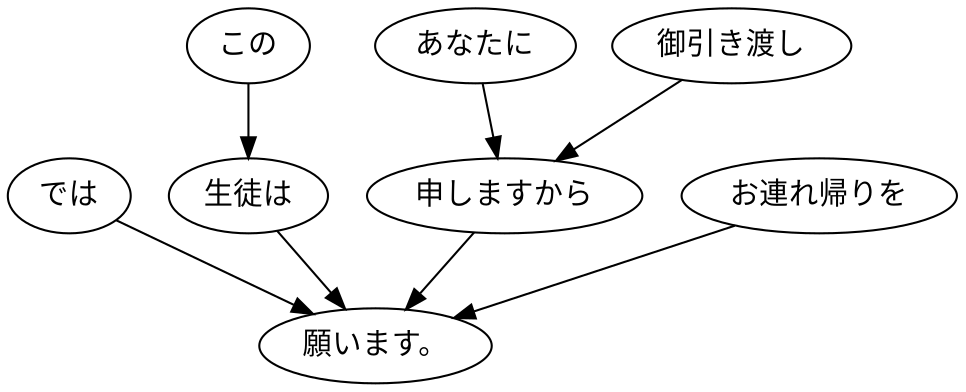 digraph graph5200 {
	node0 [label="では"];
	node1 [label="この"];
	node2 [label="生徒は"];
	node3 [label="あなたに"];
	node4 [label="御引き渡し"];
	node5 [label="申しますから"];
	node6 [label="お連れ帰りを"];
	node7 [label="願います。"];
	node0 -> node7;
	node1 -> node2;
	node2 -> node7;
	node3 -> node5;
	node4 -> node5;
	node5 -> node7;
	node6 -> node7;
}
